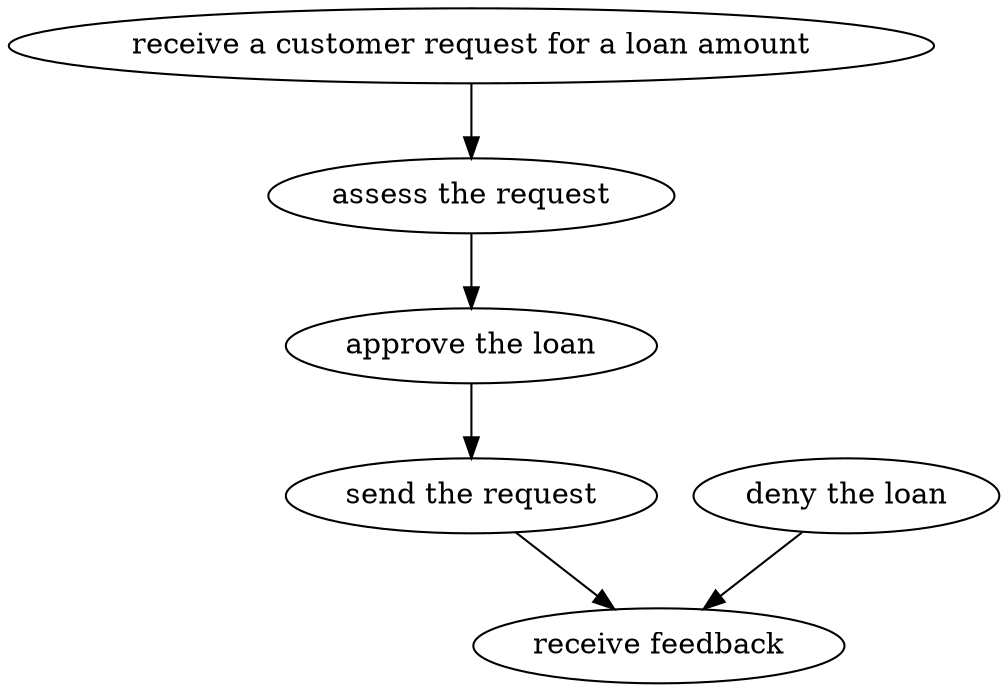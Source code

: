 strict digraph "doc-5.1" {
	graph [name="doc-5.1"];
	"receive a customer request for a loan amount"	[attrs="{'type': 'Activity', 'label': 'receive a customer request for a loan amount'}"];
	"assess the request"	[attrs="{'type': 'Activity', 'label': 'assess the request'}"];
	"receive a customer request for a loan amount" -> "assess the request"	[attrs="{'type': 'flow', 'label': 'flow'}"];
	"approve the loan"	[attrs="{'type': 'Activity', 'label': 'approve the loan'}"];
	"assess the request" -> "approve the loan"	[attrs="{'type': 'flow', 'label': 'flow'}"];
	"send the request"	[attrs="{'type': 'Activity', 'label': 'send the request'}"];
	"approve the loan" -> "send the request"	[attrs="{'type': 'flow', 'label': 'flow'}"];
	"deny the loan"	[attrs="{'type': 'Activity', 'label': 'deny the loan'}"];
	"receive feedback"	[attrs="{'type': 'Activity', 'label': 'receive feedback'}"];
	"deny the loan" -> "receive feedback"	[attrs="{'type': 'flow', 'label': 'flow'}"];
	"send the request" -> "receive feedback"	[attrs="{'type': 'flow', 'label': 'flow'}"];
}
